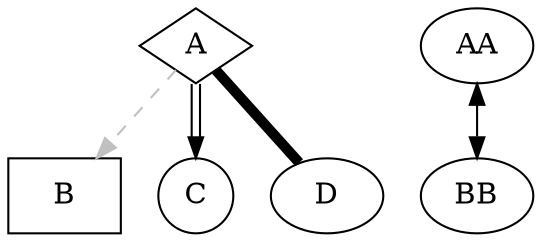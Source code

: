 digraph D {
    // From <https://renenyffenegger.ch/notes/tools/Graphviz/examples/index>
    A [shape=diamond]
    B [shape=box]
    C [shape=circle]
    A -> B [style=dashed, color=grey]
    A -> C [color="black:invis:black"]
    A -> D [penwidth=5, arrowhead=none]

    // From <https://stackoverflow.com/questions/3462433/dot-graph-language-how-to-make-bidirectional-edges> 
    AA -> BB [dir="both"]
}